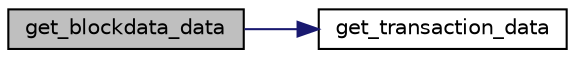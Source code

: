 digraph "get_blockdata_data"
{
 // LATEX_PDF_SIZE
  edge [fontname="Helvetica",fontsize="10",labelfontname="Helvetica",labelfontsize="10"];
  node [fontname="Helvetica",fontsize="10",shape=record];
  rankdir="LR";
  Node1 [label="get_blockdata_data",height=0.2,width=0.4,color="black", fillcolor="grey75", style="filled", fontcolor="black",tooltip="Get the blockdata data object."];
  Node1 -> Node2 [color="midnightblue",fontsize="10",style="solid",fontname="Helvetica"];
  Node2 [label="get_transaction_data",height=0.2,width=0.4,color="black", fillcolor="white", style="filled",URL="$transaction_8h.html#a16588449d977a2d5052be7b3639768a8",tooltip="Get the transaction data object."];
}
